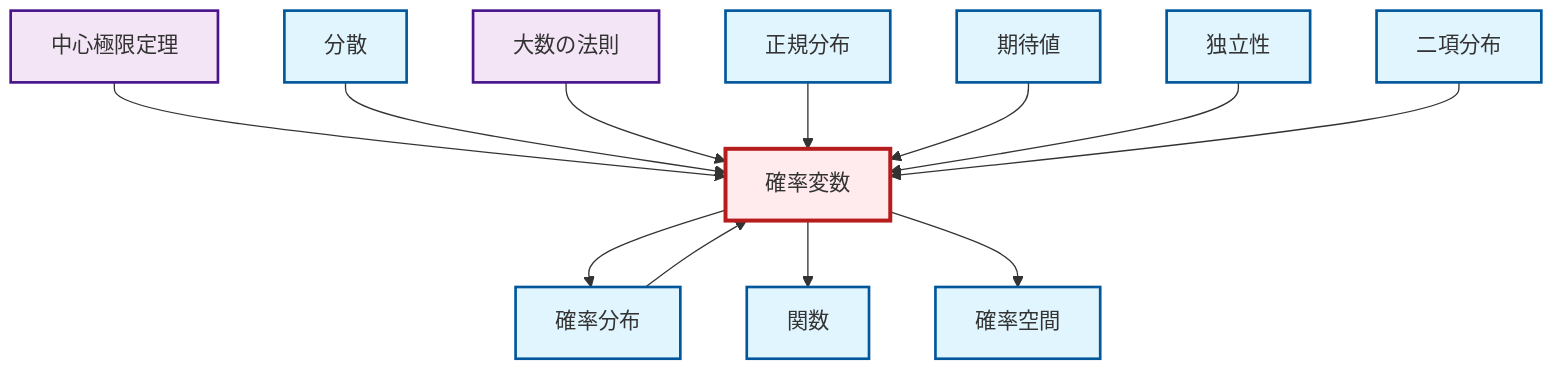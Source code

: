 graph TD
    classDef definition fill:#e1f5fe,stroke:#01579b,stroke-width:2px
    classDef theorem fill:#f3e5f5,stroke:#4a148c,stroke-width:2px
    classDef axiom fill:#fff3e0,stroke:#e65100,stroke-width:2px
    classDef example fill:#e8f5e9,stroke:#1b5e20,stroke-width:2px
    classDef current fill:#ffebee,stroke:#b71c1c,stroke-width:3px
    thm-law-of-large-numbers["大数の法則"]:::theorem
    def-expectation["期待値"]:::definition
    def-independence["独立性"]:::definition
    def-random-variable["確率変数"]:::definition
    def-probability-distribution["確率分布"]:::definition
    def-probability-space["確率空間"]:::definition
    def-function["関数"]:::definition
    thm-central-limit["中心極限定理"]:::theorem
    def-variance["分散"]:::definition
    def-binomial-distribution["二項分布"]:::definition
    def-normal-distribution["正規分布"]:::definition
    def-probability-distribution --> def-random-variable
    thm-central-limit --> def-random-variable
    def-random-variable --> def-probability-distribution
    def-random-variable --> def-function
    def-variance --> def-random-variable
    def-random-variable --> def-probability-space
    thm-law-of-large-numbers --> def-random-variable
    def-normal-distribution --> def-random-variable
    def-expectation --> def-random-variable
    def-independence --> def-random-variable
    def-binomial-distribution --> def-random-variable
    class def-random-variable current